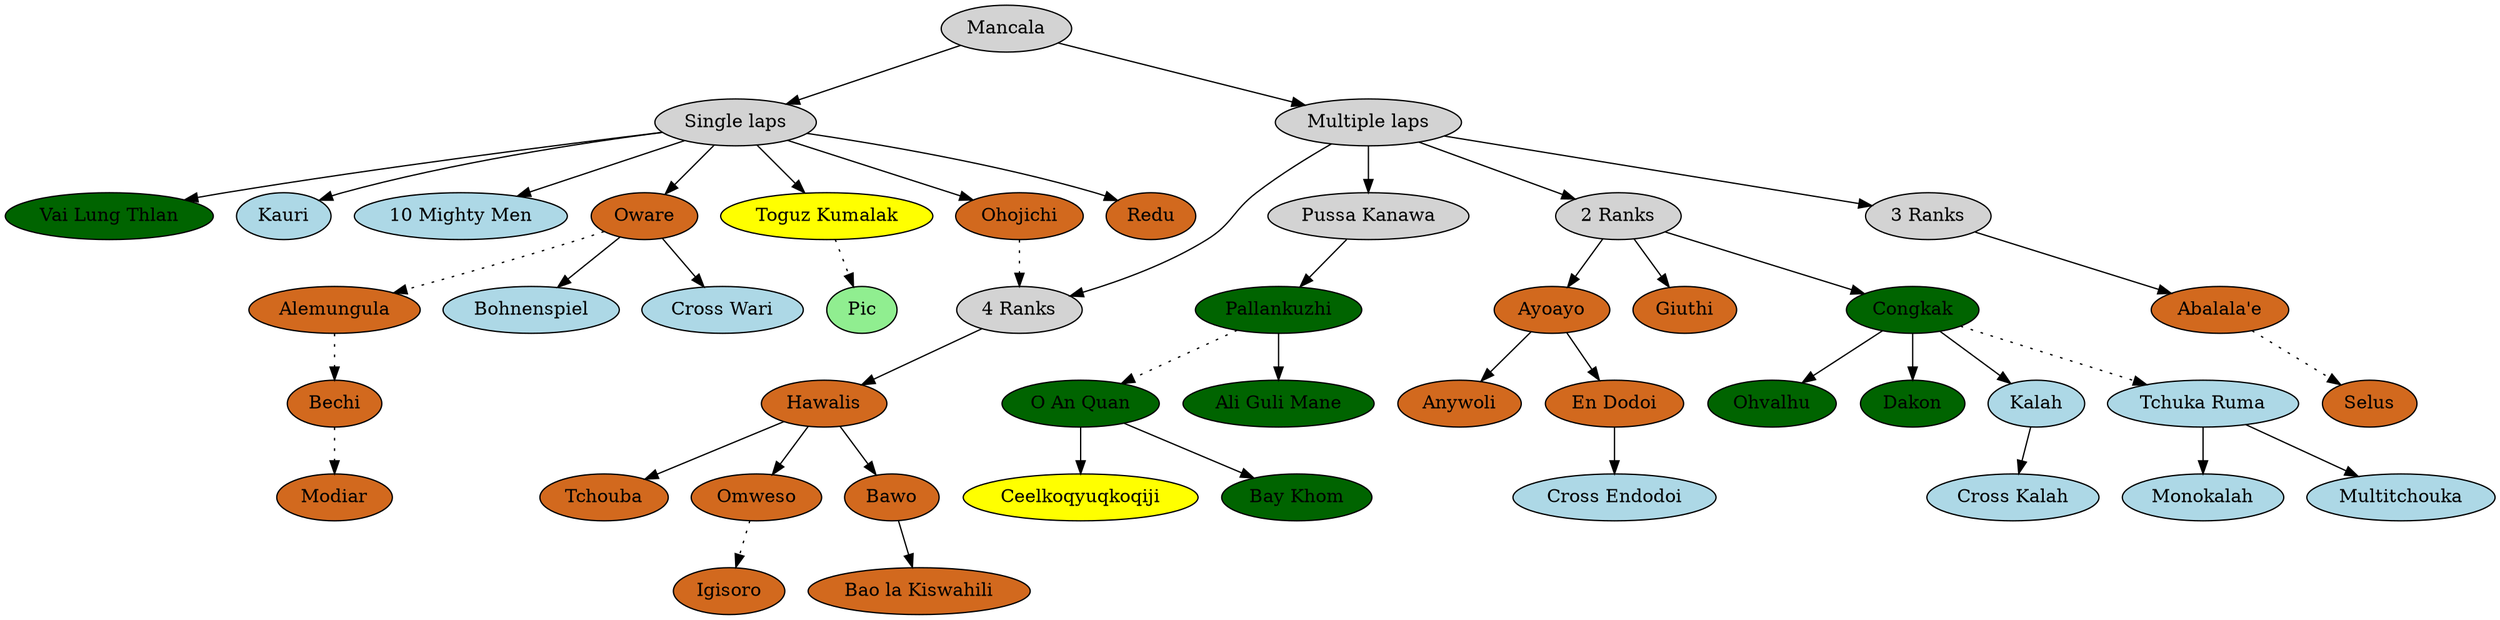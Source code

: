 digraph mancala {
    "Mancala"[style="filled",fillcolor="lightgray"];
    "Single laps"[style="filled",fillcolor="lightgray"];
    "Multiple laps"[style="filled",fillcolor="lightgray"];
    "2 Ranks"[style="filled",fillcolor="lightgray"];
    "3 Ranks"[style="filled",fillcolor="lightgray"];
    "4 Ranks"[style="filled",fillcolor="lightgray"];
    "Pussa Kanawa"[style="filled",fillcolor="lightgray"];

    "Oware"[style="filled",fillcolor="chocolate"];
    "Cross Wari"[style="filled",fillcolor="lightblue"];
    "Ohojichi"[style="filled",fillcolor="chocolate"];
    "Congkak"[style="filled",fillcolor="darkgreen"];
    "Dakon"[style="filled",fillcolor="darkgreen"];
    "Kalah"[style="filled",fillcolor="lightblue"];
    "Cross Kalah"[style="filled",fillcolor="lightblue"];
    "Tchuka Ruma"[style="filled",fillcolor="lightblue"];
    "Toguz Kumalak"[style="filled",fillcolor="yellow"];
    "Pic"[style="filled",fillcolor="lightgreen"];
    "Monokalah"[style="filled",fillcolor="lightblue"];
    "Multitchouka"[style="filled",fillcolor="lightblue"];
    "Abalala'e"[style="filled",fillcolor="chocolate"];
    "Selus"[style="filled",fillcolor="chocolate"];
    "Hawalis"[style="filled",fillcolor="chocolate"];
    "Alemungula"[style="filled",fillcolor="chocolate"];
    "Redu"[style="filled",fillcolor="chocolate"];
    "Bohnenspiel"[style="filled",fillcolor="lightblue"];
    "Vai Lung Thlan"[style="filled",fillcolor="darkgreen"];
    "Bao la Kiswahili"[style="filled",fillcolor="chocolate"];
    "Bawo"[style="filled",fillcolor="chocolate"];
    "Kauri"[style="filled",fillcolor="lightblue"];
    "10 Mighty Men"[style="filled",fillcolor="lightblue"];
    "Ayoayo"[style="filled",fillcolor="chocolate"];
    "En Dodoi"[style="filled",fillcolor="chocolate"];
    "Cross Endodoi"[style="filled",fillcolor="lightblue"];
    "Tchouba"[style="filled",fillcolor="chocolate"];
    "Omweso"[style="filled",fillcolor="chocolate"];
    "Igisoro"[style="filled",fillcolor="chocolate"];
    "Ceelkoqyuqkoqiji"[style="filled",fillcolor="yellow"];
    "O An Quan"[style="filled",fillcolor="darkgreen"];
    "Pallankuzhi"[style="filled",fillcolor="darkgreen"];
    "Bay Khom"[style="filled",fillcolor="darkgreen"];
    "Ohvalhu"[style="filled",fillcolor="darkgreen"];
    "Ali Guli Mane"[style="filled",fillcolor="darkgreen"];
    "Anywoli"[style="filled",fillcolor="chocolate"];
    "Giuthi"[style="filled",fillcolor="chocolate"];
    "Bechi"[style="filled",fillcolor="chocolate"];
    "Modiar"[style="filled",fillcolor="chocolate"];

    "Mancala" -> "Single laps";
    "Mancala" -> "Multiple laps";
    "Multiple laps" -> "2 Ranks";
    "Multiple laps" -> "3 Ranks";
    "Multiple laps" -> "4 Ranks";
    "Multiple laps" -> "Pussa Kanawa";

    "Single laps" -> "Oware";
    "Single laps" -> "Ohojichi";
    "Single laps" -> "Redu";
    "Single laps" -> "Vai Lung Thlan";
    "Single laps" -> "Kauri";
    "Single laps" -> "10 Mighty Men";
    "Single laps" -> "Toguz Kumalak";
    "Ohojichi" -> "4 Ranks"[style=dotted];
    "2 Ranks" -> "Congkak";
    "2 Ranks" -> "Ayoayo";
    "2 Ranks" -> "Giuthi";
    "3 Ranks" -> "Abalala'e";
    "4 Ranks" -> "Hawalis";
    "Pussa Kanawa" -> "Pallankuzhi";

    "Oware" -> "Cross Wari";
    "Oware" -> "Alemungula"[style=dotted];
    "Alemungula" -> "Bechi"[style=dotted];
    "Bechi" -> "Modiar"[style=dotted];
    "Oware" -> "Bohnenspiel";
    "Congkak" -> "Tchuka Ruma"[style=dotted];
    "Congkak" -> "Dakon";
    "Congkak" -> "Kalah";
    "Congkak" -> "Ohvalhu";
    "Kalah" -> "Cross Kalah";
    "Tchuka Ruma"-> "Monokalah";
    "Tchuka Ruma"-> "Multitchouka";
    "Toguz Kumalak"-> "Pic"[style=dotted];
    "Abalala'e" -> "Selus"[style=dotted];
    "Bawo" -> "Bao la Kiswahili";
    "Ayoayo" -> "En Dodoi";
    "Ayoayo" -> "Anywoli";
    "En Dodoi" -> "Cross Endodoi";
    "Hawalis" -> "Bawo";
    "Hawalis" -> "Tchouba";
    "Hawalis" -> "Omweso";
    "Omweso" -> "Igisoro"[style=dotted];
    "Pallankuzhi" -> "O An Quan"[style=dotted];
    "Pallankuzhi" -> "Ali Guli Mane";
    "O An Quan" -> "Ceelkoqyuqkoqiji";
    "O An Quan" -> "Bay Khom";
}
